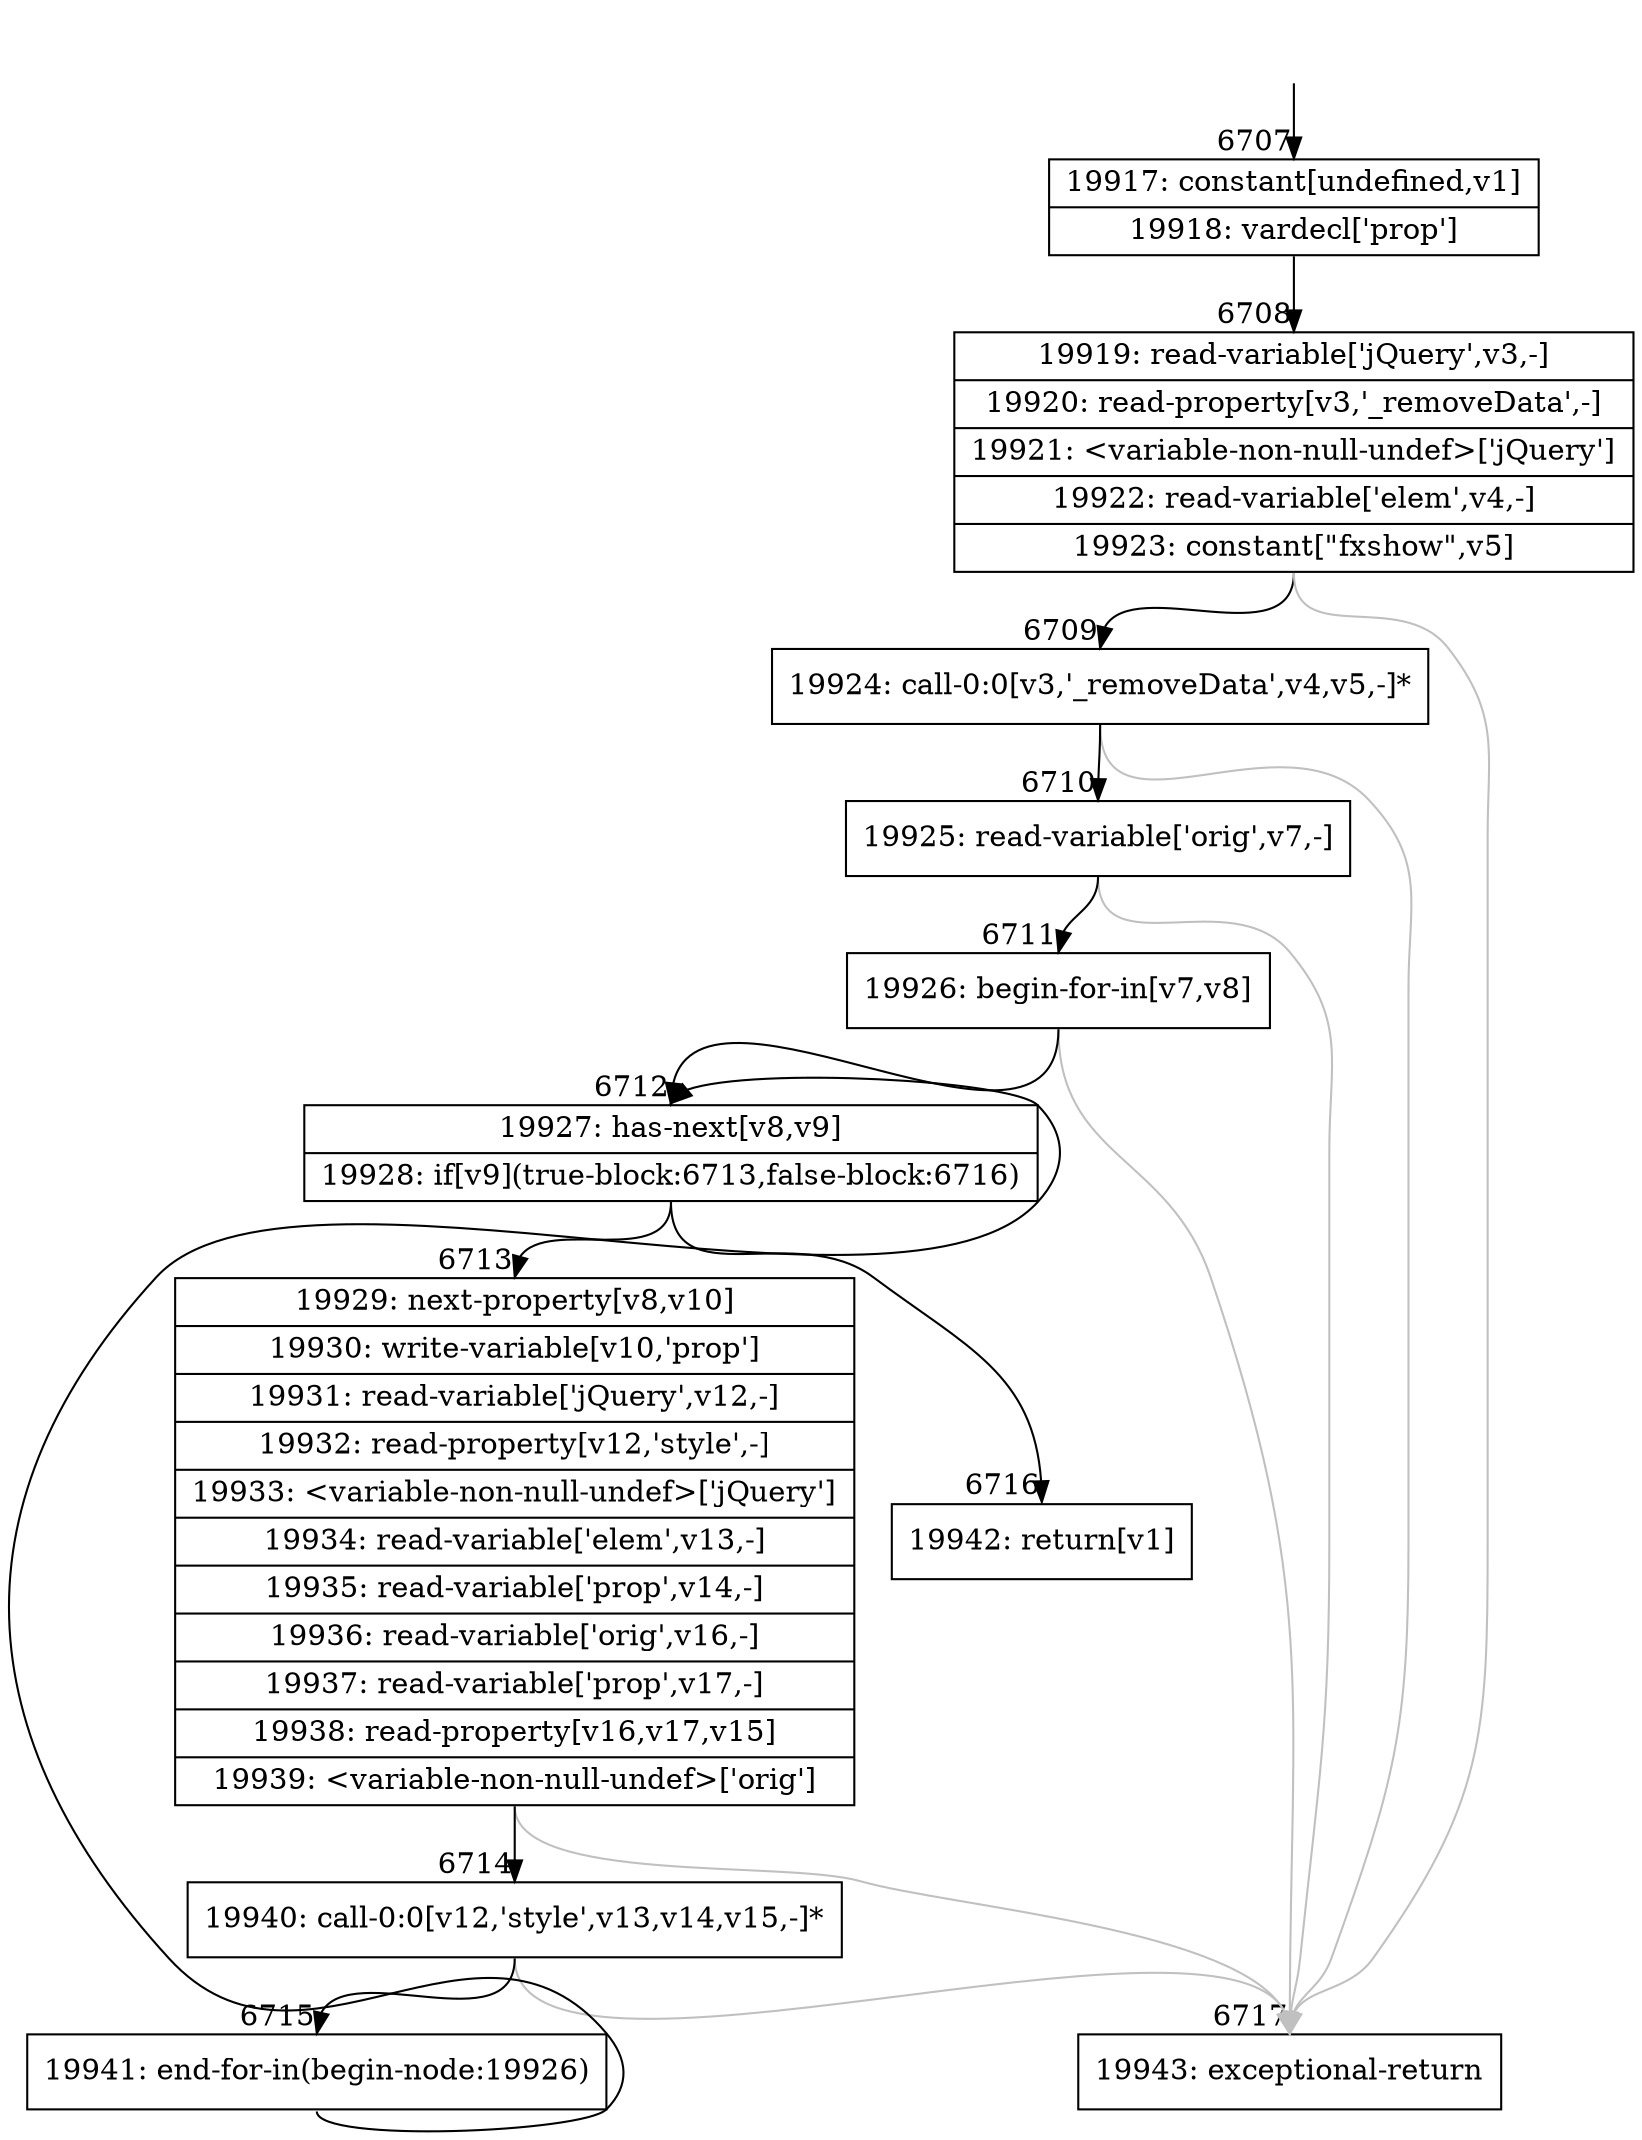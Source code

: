 digraph {
rankdir="TD"
BB_entry419[shape=none,label=""];
BB_entry419 -> BB6707 [tailport=s, headport=n, headlabel="    6707"]
BB6707 [shape=record label="{19917: constant[undefined,v1]|19918: vardecl['prop']}" ] 
BB6707 -> BB6708 [tailport=s, headport=n, headlabel="      6708"]
BB6708 [shape=record label="{19919: read-variable['jQuery',v3,-]|19920: read-property[v3,'_removeData',-]|19921: \<variable-non-null-undef\>['jQuery']|19922: read-variable['elem',v4,-]|19923: constant[\"fxshow\",v5]}" ] 
BB6708 -> BB6709 [tailport=s, headport=n, headlabel="      6709"]
BB6708 -> BB6717 [tailport=s, headport=n, color=gray, headlabel="      6717"]
BB6709 [shape=record label="{19924: call-0:0[v3,'_removeData',v4,v5,-]*}" ] 
BB6709 -> BB6710 [tailport=s, headport=n, headlabel="      6710"]
BB6709 -> BB6717 [tailport=s, headport=n, color=gray]
BB6710 [shape=record label="{19925: read-variable['orig',v7,-]}" ] 
BB6710 -> BB6711 [tailport=s, headport=n, headlabel="      6711"]
BB6710 -> BB6717 [tailport=s, headport=n, color=gray]
BB6711 [shape=record label="{19926: begin-for-in[v7,v8]}" ] 
BB6711 -> BB6712 [tailport=s, headport=n, headlabel="      6712"]
BB6711 -> BB6717 [tailport=s, headport=n, color=gray]
BB6712 [shape=record label="{19927: has-next[v8,v9]|19928: if[v9](true-block:6713,false-block:6716)}" ] 
BB6712 -> BB6713 [tailport=s, headport=n, headlabel="      6713"]
BB6712 -> BB6716 [tailport=s, headport=n, headlabel="      6716"]
BB6713 [shape=record label="{19929: next-property[v8,v10]|19930: write-variable[v10,'prop']|19931: read-variable['jQuery',v12,-]|19932: read-property[v12,'style',-]|19933: \<variable-non-null-undef\>['jQuery']|19934: read-variable['elem',v13,-]|19935: read-variable['prop',v14,-]|19936: read-variable['orig',v16,-]|19937: read-variable['prop',v17,-]|19938: read-property[v16,v17,v15]|19939: \<variable-non-null-undef\>['orig']}" ] 
BB6713 -> BB6714 [tailport=s, headport=n, headlabel="      6714"]
BB6713 -> BB6717 [tailport=s, headport=n, color=gray]
BB6714 [shape=record label="{19940: call-0:0[v12,'style',v13,v14,v15,-]*}" ] 
BB6714 -> BB6715 [tailport=s, headport=n, headlabel="      6715"]
BB6714 -> BB6717 [tailport=s, headport=n, color=gray]
BB6715 [shape=record label="{19941: end-for-in(begin-node:19926)}" ] 
BB6715 -> BB6712 [tailport=s, headport=n]
BB6716 [shape=record label="{19942: return[v1]}" ] 
BB6717 [shape=record label="{19943: exceptional-return}" ] 
}
